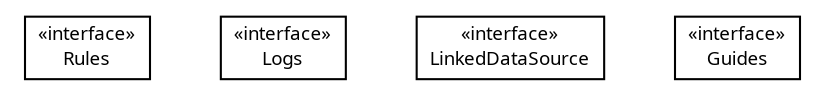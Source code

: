 #!/usr/local/bin/dot
#
# Class diagram 
# Generated by UMLGraph version R5_6 (http://www.umlgraph.org/)
#

digraph G {
	edge [fontname="Trebuchet MS",fontsize=10,labelfontname="Trebuchet MS",labelfontsize=10];
	node [fontname="Trebuchet MS",fontsize=10,shape=plaintext];
	nodesep=0.25;
	ranksep=0.5;
	// se.cambio.cds.model.facade.administration.interfaces.Rules
	c27545 [label=<<table title="se.cambio.cds.model.facade.administration.interfaces.Rules" border="0" cellborder="1" cellspacing="0" cellpadding="2" port="p" href="./Rules.html">
		<tr><td><table border="0" cellspacing="0" cellpadding="1">
<tr><td align="center" balign="center"> &#171;interface&#187; </td></tr>
<tr><td align="center" balign="center"><font face="Trebuchet MS"> Rules </font></td></tr>
		</table></td></tr>
		</table>>, URL="./Rules.html", fontname="Trebuchet MS", fontcolor="black", fontsize=9.0];
	// se.cambio.cds.model.facade.administration.interfaces.Logs
	c27546 [label=<<table title="se.cambio.cds.model.facade.administration.interfaces.Logs" border="0" cellborder="1" cellspacing="0" cellpadding="2" port="p" href="./Logs.html">
		<tr><td><table border="0" cellspacing="0" cellpadding="1">
<tr><td align="center" balign="center"> &#171;interface&#187; </td></tr>
<tr><td align="center" balign="center"><font face="Trebuchet MS"> Logs </font></td></tr>
		</table></td></tr>
		</table>>, URL="./Logs.html", fontname="Trebuchet MS", fontcolor="black", fontsize=9.0];
	// se.cambio.cds.model.facade.administration.interfaces.LinkedDataSource
	c27547 [label=<<table title="se.cambio.cds.model.facade.administration.interfaces.LinkedDataSource" border="0" cellborder="1" cellspacing="0" cellpadding="2" port="p" href="./LinkedDataSource.html">
		<tr><td><table border="0" cellspacing="0" cellpadding="1">
<tr><td align="center" balign="center"> &#171;interface&#187; </td></tr>
<tr><td align="center" balign="center"><font face="Trebuchet MS"> LinkedDataSource </font></td></tr>
		</table></td></tr>
		</table>>, URL="./LinkedDataSource.html", fontname="Trebuchet MS", fontcolor="black", fontsize=9.0];
	// se.cambio.cds.model.facade.administration.interfaces.Guides
	c27548 [label=<<table title="se.cambio.cds.model.facade.administration.interfaces.Guides" border="0" cellborder="1" cellspacing="0" cellpadding="2" port="p" href="./Guides.html">
		<tr><td><table border="0" cellspacing="0" cellpadding="1">
<tr><td align="center" balign="center"> &#171;interface&#187; </td></tr>
<tr><td align="center" balign="center"><font face="Trebuchet MS"> Guides </font></td></tr>
		</table></td></tr>
		</table>>, URL="./Guides.html", fontname="Trebuchet MS", fontcolor="black", fontsize=9.0];
}

